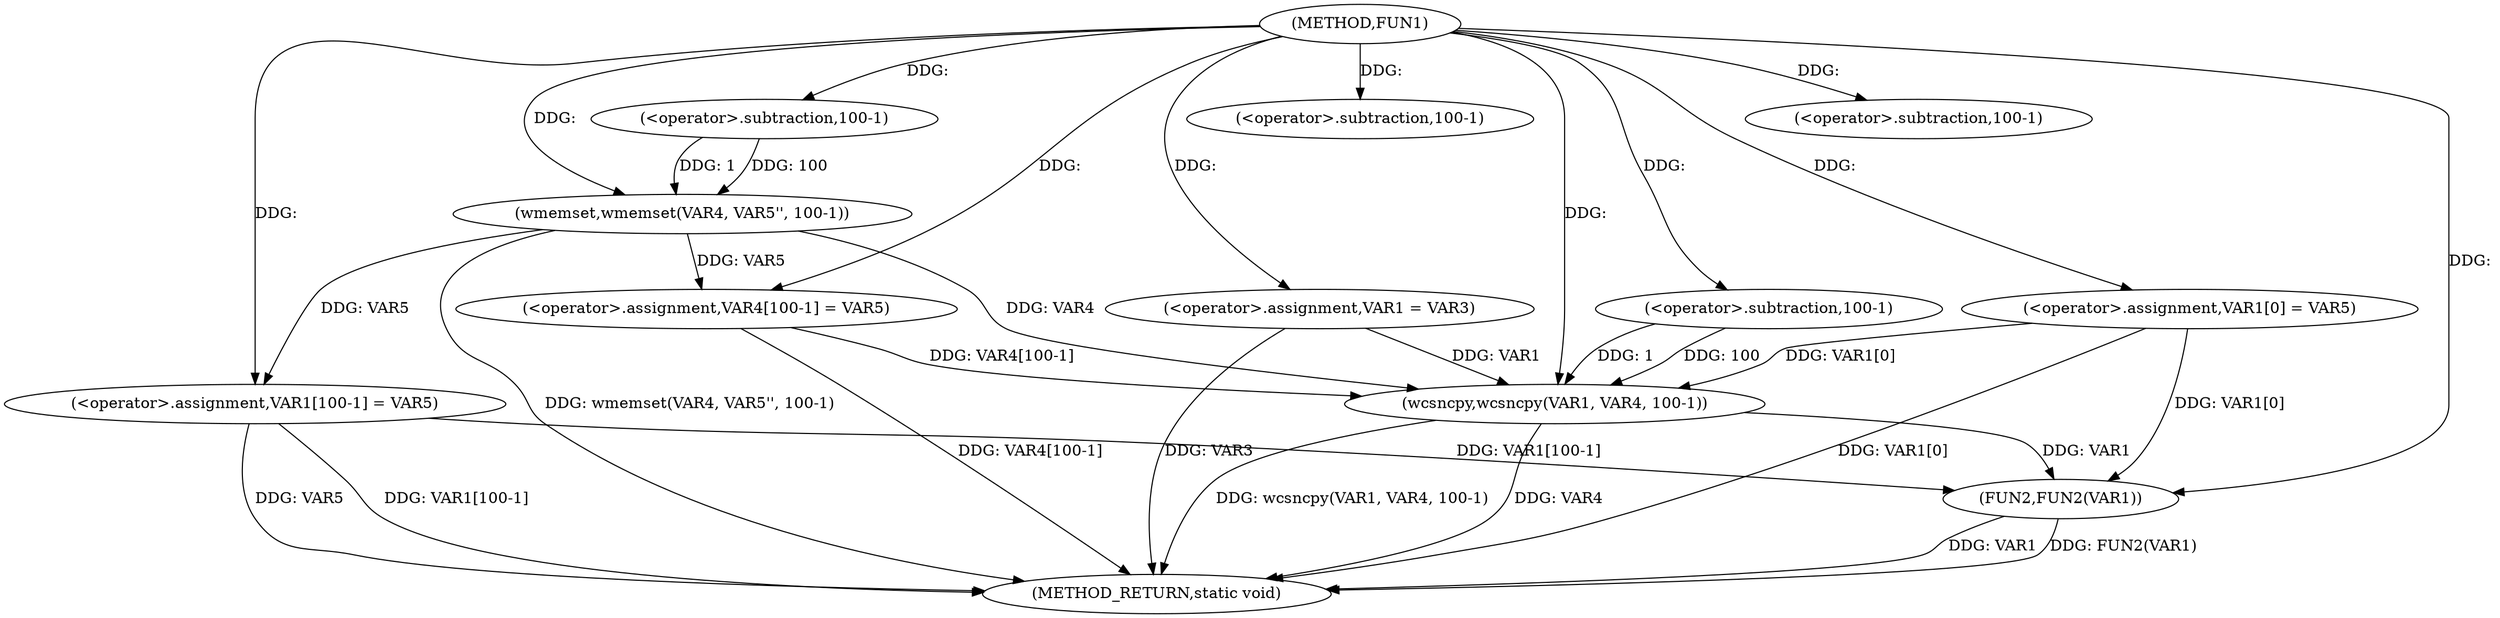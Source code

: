 digraph FUN1 {  
"1000100" [label = "(METHOD,FUN1)" ]
"1000145" [label = "(METHOD_RETURN,static void)" ]
"1000107" [label = "(<operator>.assignment,VAR1 = VAR3)" ]
"1000110" [label = "(<operator>.assignment,VAR1[0] = VAR5)" ]
"1000117" [label = "(wmemset,wmemset(VAR4, VAR5'', 100-1))" ]
"1000120" [label = "(<operator>.subtraction,100-1)" ]
"1000123" [label = "(<operator>.assignment,VAR4[100-1] = VAR5)" ]
"1000126" [label = "(<operator>.subtraction,100-1)" ]
"1000130" [label = "(wcsncpy,wcsncpy(VAR1, VAR4, 100-1))" ]
"1000133" [label = "(<operator>.subtraction,100-1)" ]
"1000136" [label = "(<operator>.assignment,VAR1[100-1] = VAR5)" ]
"1000139" [label = "(<operator>.subtraction,100-1)" ]
"1000143" [label = "(FUN2,FUN2(VAR1))" ]
  "1000117" -> "1000145"  [ label = "DDG: wmemset(VAR4, VAR5'', 100-1)"] 
  "1000130" -> "1000145"  [ label = "DDG: wcsncpy(VAR1, VAR4, 100-1)"] 
  "1000136" -> "1000145"  [ label = "DDG: VAR5"] 
  "1000143" -> "1000145"  [ label = "DDG: VAR1"] 
  "1000110" -> "1000145"  [ label = "DDG: VAR1[0]"] 
  "1000123" -> "1000145"  [ label = "DDG: VAR4[100-1]"] 
  "1000130" -> "1000145"  [ label = "DDG: VAR4"] 
  "1000143" -> "1000145"  [ label = "DDG: FUN2(VAR1)"] 
  "1000136" -> "1000145"  [ label = "DDG: VAR1[100-1]"] 
  "1000107" -> "1000145"  [ label = "DDG: VAR3"] 
  "1000100" -> "1000107"  [ label = "DDG: "] 
  "1000100" -> "1000110"  [ label = "DDG: "] 
  "1000100" -> "1000117"  [ label = "DDG: "] 
  "1000120" -> "1000117"  [ label = "DDG: 100"] 
  "1000120" -> "1000117"  [ label = "DDG: 1"] 
  "1000100" -> "1000120"  [ label = "DDG: "] 
  "1000117" -> "1000123"  [ label = "DDG: VAR5"] 
  "1000100" -> "1000123"  [ label = "DDG: "] 
  "1000100" -> "1000126"  [ label = "DDG: "] 
  "1000107" -> "1000130"  [ label = "DDG: VAR1"] 
  "1000110" -> "1000130"  [ label = "DDG: VAR1[0]"] 
  "1000100" -> "1000130"  [ label = "DDG: "] 
  "1000117" -> "1000130"  [ label = "DDG: VAR4"] 
  "1000123" -> "1000130"  [ label = "DDG: VAR4[100-1]"] 
  "1000133" -> "1000130"  [ label = "DDG: 100"] 
  "1000133" -> "1000130"  [ label = "DDG: 1"] 
  "1000100" -> "1000133"  [ label = "DDG: "] 
  "1000100" -> "1000136"  [ label = "DDG: "] 
  "1000117" -> "1000136"  [ label = "DDG: VAR5"] 
  "1000100" -> "1000139"  [ label = "DDG: "] 
  "1000110" -> "1000143"  [ label = "DDG: VAR1[0]"] 
  "1000136" -> "1000143"  [ label = "DDG: VAR1[100-1]"] 
  "1000130" -> "1000143"  [ label = "DDG: VAR1"] 
  "1000100" -> "1000143"  [ label = "DDG: "] 
}
